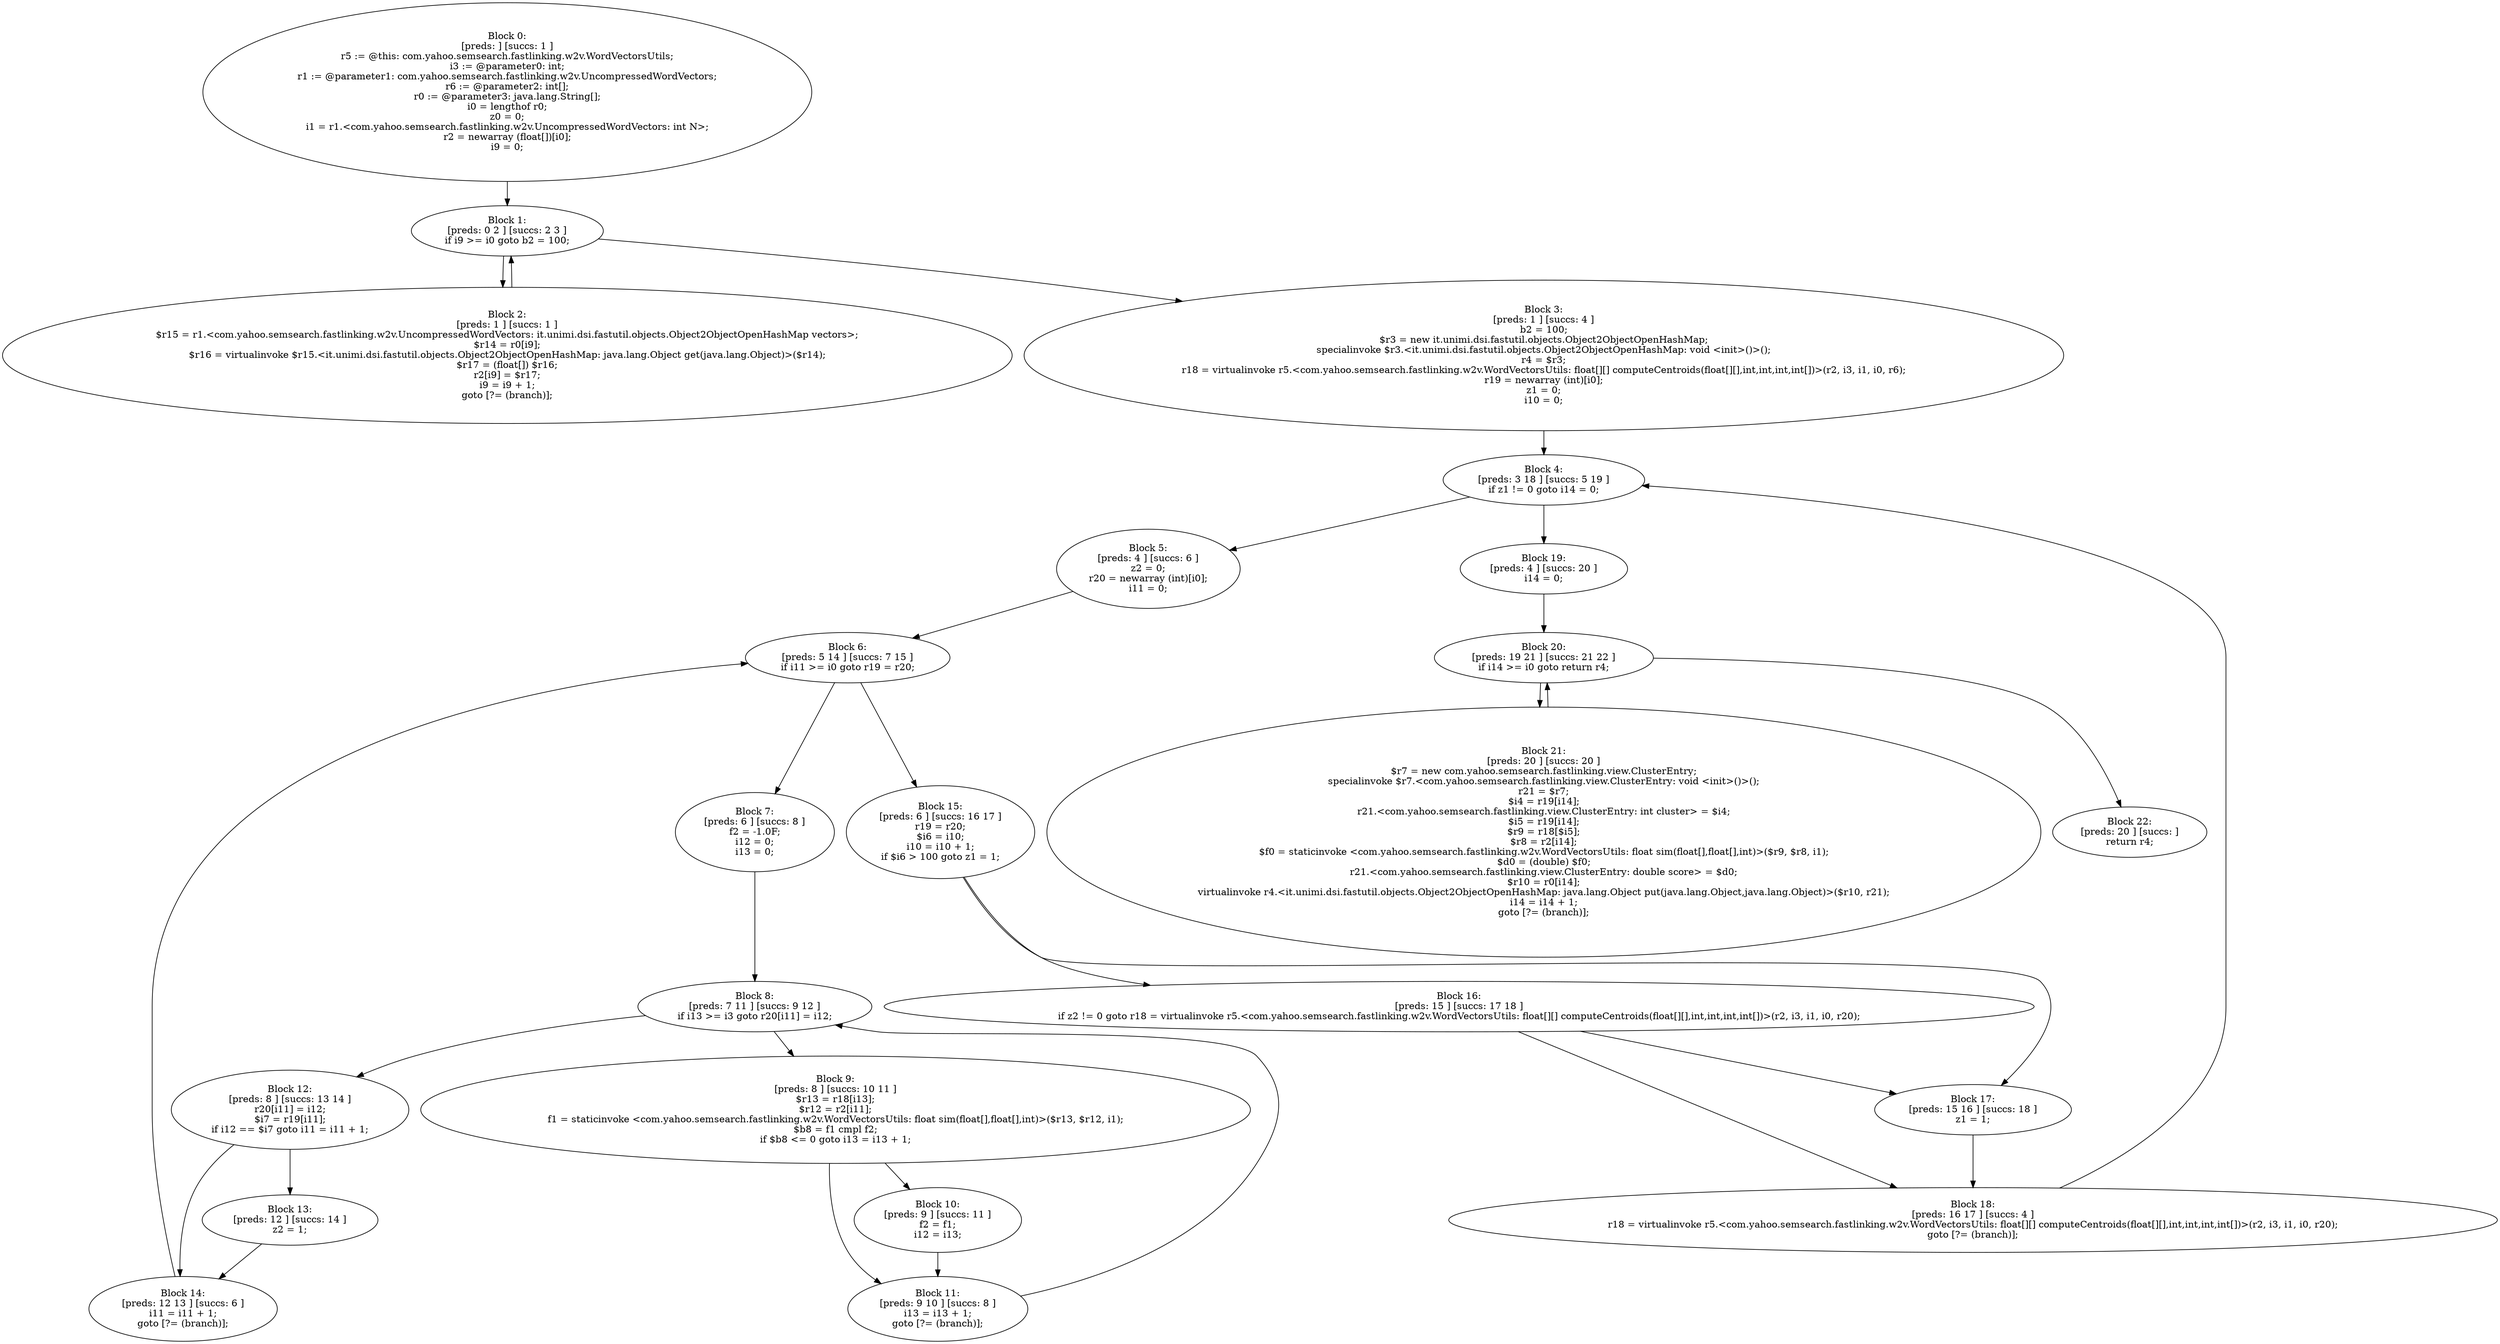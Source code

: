 digraph "unitGraph" {
    "Block 0:
[preds: ] [succs: 1 ]
r5 := @this: com.yahoo.semsearch.fastlinking.w2v.WordVectorsUtils;
i3 := @parameter0: int;
r1 := @parameter1: com.yahoo.semsearch.fastlinking.w2v.UncompressedWordVectors;
r6 := @parameter2: int[];
r0 := @parameter3: java.lang.String[];
i0 = lengthof r0;
z0 = 0;
i1 = r1.<com.yahoo.semsearch.fastlinking.w2v.UncompressedWordVectors: int N>;
r2 = newarray (float[])[i0];
i9 = 0;
"
    "Block 1:
[preds: 0 2 ] [succs: 2 3 ]
if i9 >= i0 goto b2 = 100;
"
    "Block 2:
[preds: 1 ] [succs: 1 ]
$r15 = r1.<com.yahoo.semsearch.fastlinking.w2v.UncompressedWordVectors: it.unimi.dsi.fastutil.objects.Object2ObjectOpenHashMap vectors>;
$r14 = r0[i9];
$r16 = virtualinvoke $r15.<it.unimi.dsi.fastutil.objects.Object2ObjectOpenHashMap: java.lang.Object get(java.lang.Object)>($r14);
$r17 = (float[]) $r16;
r2[i9] = $r17;
i9 = i9 + 1;
goto [?= (branch)];
"
    "Block 3:
[preds: 1 ] [succs: 4 ]
b2 = 100;
$r3 = new it.unimi.dsi.fastutil.objects.Object2ObjectOpenHashMap;
specialinvoke $r3.<it.unimi.dsi.fastutil.objects.Object2ObjectOpenHashMap: void <init>()>();
r4 = $r3;
r18 = virtualinvoke r5.<com.yahoo.semsearch.fastlinking.w2v.WordVectorsUtils: float[][] computeCentroids(float[][],int,int,int,int[])>(r2, i3, i1, i0, r6);
r19 = newarray (int)[i0];
z1 = 0;
i10 = 0;
"
    "Block 4:
[preds: 3 18 ] [succs: 5 19 ]
if z1 != 0 goto i14 = 0;
"
    "Block 5:
[preds: 4 ] [succs: 6 ]
z2 = 0;
r20 = newarray (int)[i0];
i11 = 0;
"
    "Block 6:
[preds: 5 14 ] [succs: 7 15 ]
if i11 >= i0 goto r19 = r20;
"
    "Block 7:
[preds: 6 ] [succs: 8 ]
f2 = -1.0F;
i12 = 0;
i13 = 0;
"
    "Block 8:
[preds: 7 11 ] [succs: 9 12 ]
if i13 >= i3 goto r20[i11] = i12;
"
    "Block 9:
[preds: 8 ] [succs: 10 11 ]
$r13 = r18[i13];
$r12 = r2[i11];
f1 = staticinvoke <com.yahoo.semsearch.fastlinking.w2v.WordVectorsUtils: float sim(float[],float[],int)>($r13, $r12, i1);
$b8 = f1 cmpl f2;
if $b8 <= 0 goto i13 = i13 + 1;
"
    "Block 10:
[preds: 9 ] [succs: 11 ]
f2 = f1;
i12 = i13;
"
    "Block 11:
[preds: 9 10 ] [succs: 8 ]
i13 = i13 + 1;
goto [?= (branch)];
"
    "Block 12:
[preds: 8 ] [succs: 13 14 ]
r20[i11] = i12;
$i7 = r19[i11];
if i12 == $i7 goto i11 = i11 + 1;
"
    "Block 13:
[preds: 12 ] [succs: 14 ]
z2 = 1;
"
    "Block 14:
[preds: 12 13 ] [succs: 6 ]
i11 = i11 + 1;
goto [?= (branch)];
"
    "Block 15:
[preds: 6 ] [succs: 16 17 ]
r19 = r20;
$i6 = i10;
i10 = i10 + 1;
if $i6 > 100 goto z1 = 1;
"
    "Block 16:
[preds: 15 ] [succs: 17 18 ]
if z2 != 0 goto r18 = virtualinvoke r5.<com.yahoo.semsearch.fastlinking.w2v.WordVectorsUtils: float[][] computeCentroids(float[][],int,int,int,int[])>(r2, i3, i1, i0, r20);
"
    "Block 17:
[preds: 15 16 ] [succs: 18 ]
z1 = 1;
"
    "Block 18:
[preds: 16 17 ] [succs: 4 ]
r18 = virtualinvoke r5.<com.yahoo.semsearch.fastlinking.w2v.WordVectorsUtils: float[][] computeCentroids(float[][],int,int,int,int[])>(r2, i3, i1, i0, r20);
goto [?= (branch)];
"
    "Block 19:
[preds: 4 ] [succs: 20 ]
i14 = 0;
"
    "Block 20:
[preds: 19 21 ] [succs: 21 22 ]
if i14 >= i0 goto return r4;
"
    "Block 21:
[preds: 20 ] [succs: 20 ]
$r7 = new com.yahoo.semsearch.fastlinking.view.ClusterEntry;
specialinvoke $r7.<com.yahoo.semsearch.fastlinking.view.ClusterEntry: void <init>()>();
r21 = $r7;
$i4 = r19[i14];
r21.<com.yahoo.semsearch.fastlinking.view.ClusterEntry: int cluster> = $i4;
$i5 = r19[i14];
$r9 = r18[$i5];
$r8 = r2[i14];
$f0 = staticinvoke <com.yahoo.semsearch.fastlinking.w2v.WordVectorsUtils: float sim(float[],float[],int)>($r9, $r8, i1);
$d0 = (double) $f0;
r21.<com.yahoo.semsearch.fastlinking.view.ClusterEntry: double score> = $d0;
$r10 = r0[i14];
virtualinvoke r4.<it.unimi.dsi.fastutil.objects.Object2ObjectOpenHashMap: java.lang.Object put(java.lang.Object,java.lang.Object)>($r10, r21);
i14 = i14 + 1;
goto [?= (branch)];
"
    "Block 22:
[preds: 20 ] [succs: ]
return r4;
"
    "Block 0:
[preds: ] [succs: 1 ]
r5 := @this: com.yahoo.semsearch.fastlinking.w2v.WordVectorsUtils;
i3 := @parameter0: int;
r1 := @parameter1: com.yahoo.semsearch.fastlinking.w2v.UncompressedWordVectors;
r6 := @parameter2: int[];
r0 := @parameter3: java.lang.String[];
i0 = lengthof r0;
z0 = 0;
i1 = r1.<com.yahoo.semsearch.fastlinking.w2v.UncompressedWordVectors: int N>;
r2 = newarray (float[])[i0];
i9 = 0;
"->"Block 1:
[preds: 0 2 ] [succs: 2 3 ]
if i9 >= i0 goto b2 = 100;
";
    "Block 1:
[preds: 0 2 ] [succs: 2 3 ]
if i9 >= i0 goto b2 = 100;
"->"Block 2:
[preds: 1 ] [succs: 1 ]
$r15 = r1.<com.yahoo.semsearch.fastlinking.w2v.UncompressedWordVectors: it.unimi.dsi.fastutil.objects.Object2ObjectOpenHashMap vectors>;
$r14 = r0[i9];
$r16 = virtualinvoke $r15.<it.unimi.dsi.fastutil.objects.Object2ObjectOpenHashMap: java.lang.Object get(java.lang.Object)>($r14);
$r17 = (float[]) $r16;
r2[i9] = $r17;
i9 = i9 + 1;
goto [?= (branch)];
";
    "Block 1:
[preds: 0 2 ] [succs: 2 3 ]
if i9 >= i0 goto b2 = 100;
"->"Block 3:
[preds: 1 ] [succs: 4 ]
b2 = 100;
$r3 = new it.unimi.dsi.fastutil.objects.Object2ObjectOpenHashMap;
specialinvoke $r3.<it.unimi.dsi.fastutil.objects.Object2ObjectOpenHashMap: void <init>()>();
r4 = $r3;
r18 = virtualinvoke r5.<com.yahoo.semsearch.fastlinking.w2v.WordVectorsUtils: float[][] computeCentroids(float[][],int,int,int,int[])>(r2, i3, i1, i0, r6);
r19 = newarray (int)[i0];
z1 = 0;
i10 = 0;
";
    "Block 2:
[preds: 1 ] [succs: 1 ]
$r15 = r1.<com.yahoo.semsearch.fastlinking.w2v.UncompressedWordVectors: it.unimi.dsi.fastutil.objects.Object2ObjectOpenHashMap vectors>;
$r14 = r0[i9];
$r16 = virtualinvoke $r15.<it.unimi.dsi.fastutil.objects.Object2ObjectOpenHashMap: java.lang.Object get(java.lang.Object)>($r14);
$r17 = (float[]) $r16;
r2[i9] = $r17;
i9 = i9 + 1;
goto [?= (branch)];
"->"Block 1:
[preds: 0 2 ] [succs: 2 3 ]
if i9 >= i0 goto b2 = 100;
";
    "Block 3:
[preds: 1 ] [succs: 4 ]
b2 = 100;
$r3 = new it.unimi.dsi.fastutil.objects.Object2ObjectOpenHashMap;
specialinvoke $r3.<it.unimi.dsi.fastutil.objects.Object2ObjectOpenHashMap: void <init>()>();
r4 = $r3;
r18 = virtualinvoke r5.<com.yahoo.semsearch.fastlinking.w2v.WordVectorsUtils: float[][] computeCentroids(float[][],int,int,int,int[])>(r2, i3, i1, i0, r6);
r19 = newarray (int)[i0];
z1 = 0;
i10 = 0;
"->"Block 4:
[preds: 3 18 ] [succs: 5 19 ]
if z1 != 0 goto i14 = 0;
";
    "Block 4:
[preds: 3 18 ] [succs: 5 19 ]
if z1 != 0 goto i14 = 0;
"->"Block 5:
[preds: 4 ] [succs: 6 ]
z2 = 0;
r20 = newarray (int)[i0];
i11 = 0;
";
    "Block 4:
[preds: 3 18 ] [succs: 5 19 ]
if z1 != 0 goto i14 = 0;
"->"Block 19:
[preds: 4 ] [succs: 20 ]
i14 = 0;
";
    "Block 5:
[preds: 4 ] [succs: 6 ]
z2 = 0;
r20 = newarray (int)[i0];
i11 = 0;
"->"Block 6:
[preds: 5 14 ] [succs: 7 15 ]
if i11 >= i0 goto r19 = r20;
";
    "Block 6:
[preds: 5 14 ] [succs: 7 15 ]
if i11 >= i0 goto r19 = r20;
"->"Block 7:
[preds: 6 ] [succs: 8 ]
f2 = -1.0F;
i12 = 0;
i13 = 0;
";
    "Block 6:
[preds: 5 14 ] [succs: 7 15 ]
if i11 >= i0 goto r19 = r20;
"->"Block 15:
[preds: 6 ] [succs: 16 17 ]
r19 = r20;
$i6 = i10;
i10 = i10 + 1;
if $i6 > 100 goto z1 = 1;
";
    "Block 7:
[preds: 6 ] [succs: 8 ]
f2 = -1.0F;
i12 = 0;
i13 = 0;
"->"Block 8:
[preds: 7 11 ] [succs: 9 12 ]
if i13 >= i3 goto r20[i11] = i12;
";
    "Block 8:
[preds: 7 11 ] [succs: 9 12 ]
if i13 >= i3 goto r20[i11] = i12;
"->"Block 9:
[preds: 8 ] [succs: 10 11 ]
$r13 = r18[i13];
$r12 = r2[i11];
f1 = staticinvoke <com.yahoo.semsearch.fastlinking.w2v.WordVectorsUtils: float sim(float[],float[],int)>($r13, $r12, i1);
$b8 = f1 cmpl f2;
if $b8 <= 0 goto i13 = i13 + 1;
";
    "Block 8:
[preds: 7 11 ] [succs: 9 12 ]
if i13 >= i3 goto r20[i11] = i12;
"->"Block 12:
[preds: 8 ] [succs: 13 14 ]
r20[i11] = i12;
$i7 = r19[i11];
if i12 == $i7 goto i11 = i11 + 1;
";
    "Block 9:
[preds: 8 ] [succs: 10 11 ]
$r13 = r18[i13];
$r12 = r2[i11];
f1 = staticinvoke <com.yahoo.semsearch.fastlinking.w2v.WordVectorsUtils: float sim(float[],float[],int)>($r13, $r12, i1);
$b8 = f1 cmpl f2;
if $b8 <= 0 goto i13 = i13 + 1;
"->"Block 10:
[preds: 9 ] [succs: 11 ]
f2 = f1;
i12 = i13;
";
    "Block 9:
[preds: 8 ] [succs: 10 11 ]
$r13 = r18[i13];
$r12 = r2[i11];
f1 = staticinvoke <com.yahoo.semsearch.fastlinking.w2v.WordVectorsUtils: float sim(float[],float[],int)>($r13, $r12, i1);
$b8 = f1 cmpl f2;
if $b8 <= 0 goto i13 = i13 + 1;
"->"Block 11:
[preds: 9 10 ] [succs: 8 ]
i13 = i13 + 1;
goto [?= (branch)];
";
    "Block 10:
[preds: 9 ] [succs: 11 ]
f2 = f1;
i12 = i13;
"->"Block 11:
[preds: 9 10 ] [succs: 8 ]
i13 = i13 + 1;
goto [?= (branch)];
";
    "Block 11:
[preds: 9 10 ] [succs: 8 ]
i13 = i13 + 1;
goto [?= (branch)];
"->"Block 8:
[preds: 7 11 ] [succs: 9 12 ]
if i13 >= i3 goto r20[i11] = i12;
";
    "Block 12:
[preds: 8 ] [succs: 13 14 ]
r20[i11] = i12;
$i7 = r19[i11];
if i12 == $i7 goto i11 = i11 + 1;
"->"Block 13:
[preds: 12 ] [succs: 14 ]
z2 = 1;
";
    "Block 12:
[preds: 8 ] [succs: 13 14 ]
r20[i11] = i12;
$i7 = r19[i11];
if i12 == $i7 goto i11 = i11 + 1;
"->"Block 14:
[preds: 12 13 ] [succs: 6 ]
i11 = i11 + 1;
goto [?= (branch)];
";
    "Block 13:
[preds: 12 ] [succs: 14 ]
z2 = 1;
"->"Block 14:
[preds: 12 13 ] [succs: 6 ]
i11 = i11 + 1;
goto [?= (branch)];
";
    "Block 14:
[preds: 12 13 ] [succs: 6 ]
i11 = i11 + 1;
goto [?= (branch)];
"->"Block 6:
[preds: 5 14 ] [succs: 7 15 ]
if i11 >= i0 goto r19 = r20;
";
    "Block 15:
[preds: 6 ] [succs: 16 17 ]
r19 = r20;
$i6 = i10;
i10 = i10 + 1;
if $i6 > 100 goto z1 = 1;
"->"Block 16:
[preds: 15 ] [succs: 17 18 ]
if z2 != 0 goto r18 = virtualinvoke r5.<com.yahoo.semsearch.fastlinking.w2v.WordVectorsUtils: float[][] computeCentroids(float[][],int,int,int,int[])>(r2, i3, i1, i0, r20);
";
    "Block 15:
[preds: 6 ] [succs: 16 17 ]
r19 = r20;
$i6 = i10;
i10 = i10 + 1;
if $i6 > 100 goto z1 = 1;
"->"Block 17:
[preds: 15 16 ] [succs: 18 ]
z1 = 1;
";
    "Block 16:
[preds: 15 ] [succs: 17 18 ]
if z2 != 0 goto r18 = virtualinvoke r5.<com.yahoo.semsearch.fastlinking.w2v.WordVectorsUtils: float[][] computeCentroids(float[][],int,int,int,int[])>(r2, i3, i1, i0, r20);
"->"Block 17:
[preds: 15 16 ] [succs: 18 ]
z1 = 1;
";
    "Block 16:
[preds: 15 ] [succs: 17 18 ]
if z2 != 0 goto r18 = virtualinvoke r5.<com.yahoo.semsearch.fastlinking.w2v.WordVectorsUtils: float[][] computeCentroids(float[][],int,int,int,int[])>(r2, i3, i1, i0, r20);
"->"Block 18:
[preds: 16 17 ] [succs: 4 ]
r18 = virtualinvoke r5.<com.yahoo.semsearch.fastlinking.w2v.WordVectorsUtils: float[][] computeCentroids(float[][],int,int,int,int[])>(r2, i3, i1, i0, r20);
goto [?= (branch)];
";
    "Block 17:
[preds: 15 16 ] [succs: 18 ]
z1 = 1;
"->"Block 18:
[preds: 16 17 ] [succs: 4 ]
r18 = virtualinvoke r5.<com.yahoo.semsearch.fastlinking.w2v.WordVectorsUtils: float[][] computeCentroids(float[][],int,int,int,int[])>(r2, i3, i1, i0, r20);
goto [?= (branch)];
";
    "Block 18:
[preds: 16 17 ] [succs: 4 ]
r18 = virtualinvoke r5.<com.yahoo.semsearch.fastlinking.w2v.WordVectorsUtils: float[][] computeCentroids(float[][],int,int,int,int[])>(r2, i3, i1, i0, r20);
goto [?= (branch)];
"->"Block 4:
[preds: 3 18 ] [succs: 5 19 ]
if z1 != 0 goto i14 = 0;
";
    "Block 19:
[preds: 4 ] [succs: 20 ]
i14 = 0;
"->"Block 20:
[preds: 19 21 ] [succs: 21 22 ]
if i14 >= i0 goto return r4;
";
    "Block 20:
[preds: 19 21 ] [succs: 21 22 ]
if i14 >= i0 goto return r4;
"->"Block 21:
[preds: 20 ] [succs: 20 ]
$r7 = new com.yahoo.semsearch.fastlinking.view.ClusterEntry;
specialinvoke $r7.<com.yahoo.semsearch.fastlinking.view.ClusterEntry: void <init>()>();
r21 = $r7;
$i4 = r19[i14];
r21.<com.yahoo.semsearch.fastlinking.view.ClusterEntry: int cluster> = $i4;
$i5 = r19[i14];
$r9 = r18[$i5];
$r8 = r2[i14];
$f0 = staticinvoke <com.yahoo.semsearch.fastlinking.w2v.WordVectorsUtils: float sim(float[],float[],int)>($r9, $r8, i1);
$d0 = (double) $f0;
r21.<com.yahoo.semsearch.fastlinking.view.ClusterEntry: double score> = $d0;
$r10 = r0[i14];
virtualinvoke r4.<it.unimi.dsi.fastutil.objects.Object2ObjectOpenHashMap: java.lang.Object put(java.lang.Object,java.lang.Object)>($r10, r21);
i14 = i14 + 1;
goto [?= (branch)];
";
    "Block 20:
[preds: 19 21 ] [succs: 21 22 ]
if i14 >= i0 goto return r4;
"->"Block 22:
[preds: 20 ] [succs: ]
return r4;
";
    "Block 21:
[preds: 20 ] [succs: 20 ]
$r7 = new com.yahoo.semsearch.fastlinking.view.ClusterEntry;
specialinvoke $r7.<com.yahoo.semsearch.fastlinking.view.ClusterEntry: void <init>()>();
r21 = $r7;
$i4 = r19[i14];
r21.<com.yahoo.semsearch.fastlinking.view.ClusterEntry: int cluster> = $i4;
$i5 = r19[i14];
$r9 = r18[$i5];
$r8 = r2[i14];
$f0 = staticinvoke <com.yahoo.semsearch.fastlinking.w2v.WordVectorsUtils: float sim(float[],float[],int)>($r9, $r8, i1);
$d0 = (double) $f0;
r21.<com.yahoo.semsearch.fastlinking.view.ClusterEntry: double score> = $d0;
$r10 = r0[i14];
virtualinvoke r4.<it.unimi.dsi.fastutil.objects.Object2ObjectOpenHashMap: java.lang.Object put(java.lang.Object,java.lang.Object)>($r10, r21);
i14 = i14 + 1;
goto [?= (branch)];
"->"Block 20:
[preds: 19 21 ] [succs: 21 22 ]
if i14 >= i0 goto return r4;
";
}
